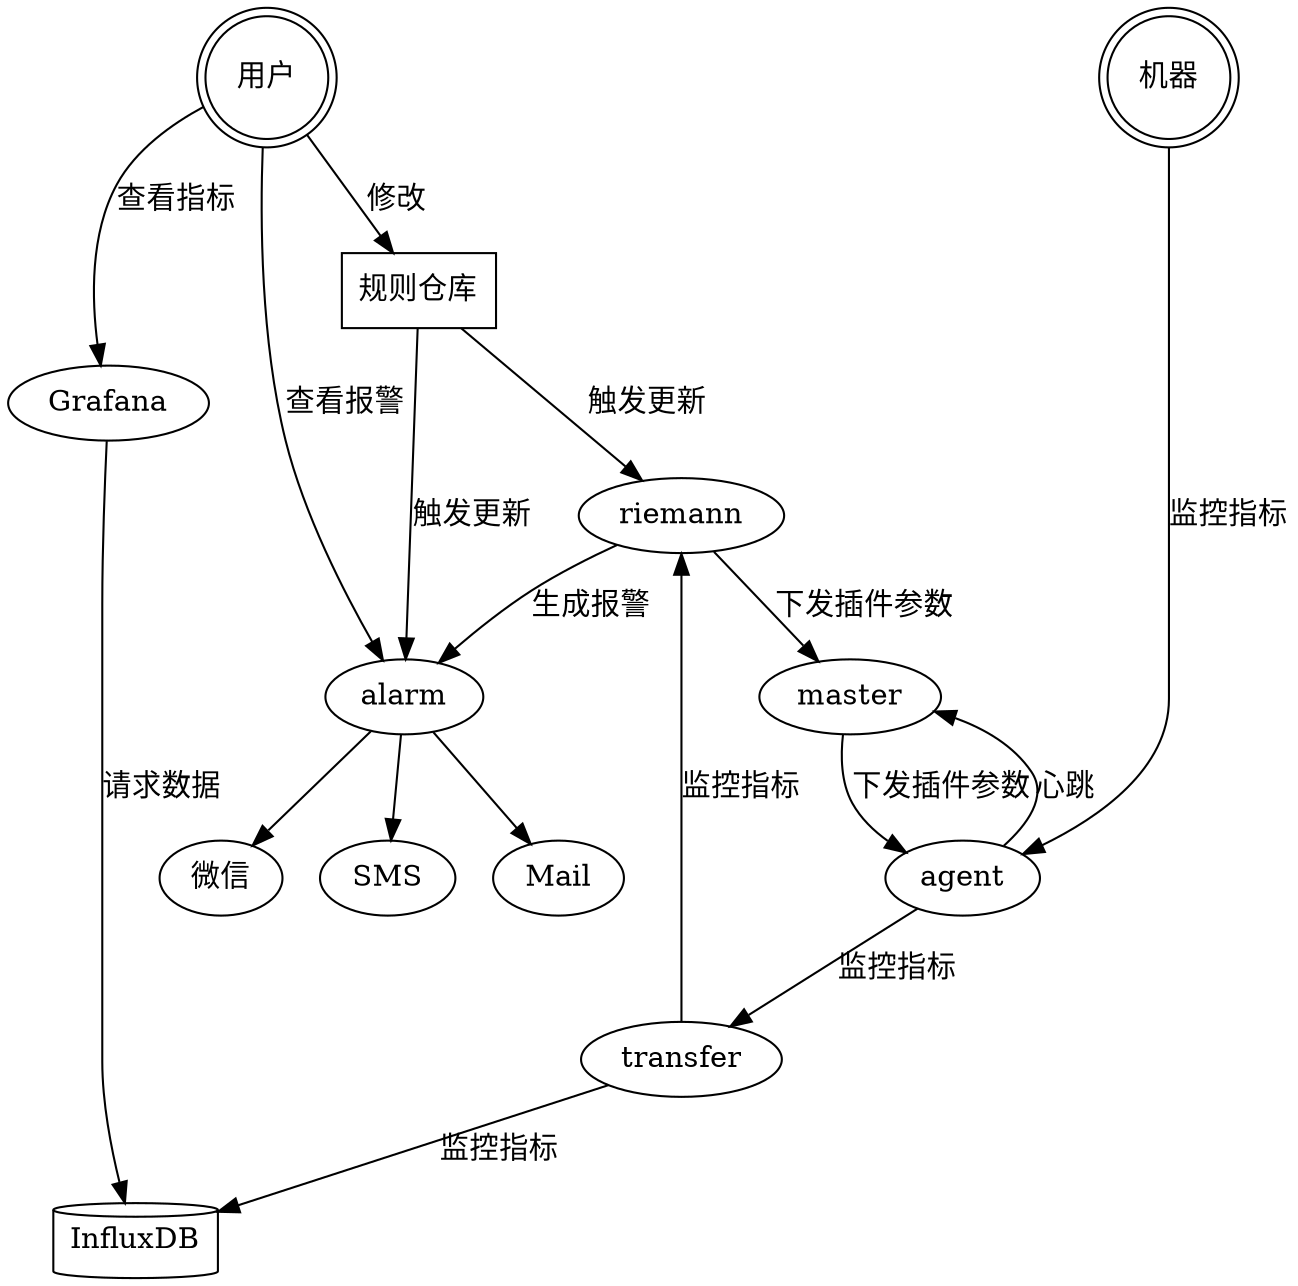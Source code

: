digraph Architecture {
  {
    rank=same;
    "用户" [shape=doublecircle];
    "机器" [shape=doublecircle];
  }

  "规则仓库" [shape=rect];
  InfluxDB [shape=cylinder];

  "用户" -> "规则仓库" [label="修改"];
  "规则仓库" -> {riemann alarm} [label="触发更新"];
  "用户" -> alarm [label="查看报警"];
  "用户" -> Grafana [label="查看指标"];
  Grafana -> InfluxDB [label="请求数据"];
  "机器" -> agent -> transfer -> {InfluxDB riemann} [label="监控指标"];
  riemann -> alarm [label="生成报警"];
  alarm -> {SMS Mail "微信"};
  riemann -> master -> agent [label="下发插件参数"];
  agent -> master [label="心跳"];
}
